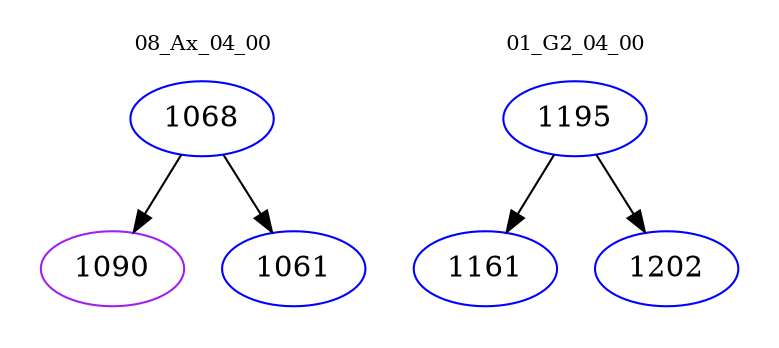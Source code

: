 digraph{
subgraph cluster_0 {
color = white
label = "08_Ax_04_00";
fontsize=10;
T0_1068 [label="1068", color="blue"]
T0_1068 -> T0_1090 [color="black"]
T0_1090 [label="1090", color="purple"]
T0_1068 -> T0_1061 [color="black"]
T0_1061 [label="1061", color="blue"]
}
subgraph cluster_1 {
color = white
label = "01_G2_04_00";
fontsize=10;
T1_1195 [label="1195", color="blue"]
T1_1195 -> T1_1161 [color="black"]
T1_1161 [label="1161", color="blue"]
T1_1195 -> T1_1202 [color="black"]
T1_1202 [label="1202", color="blue"]
}
}
